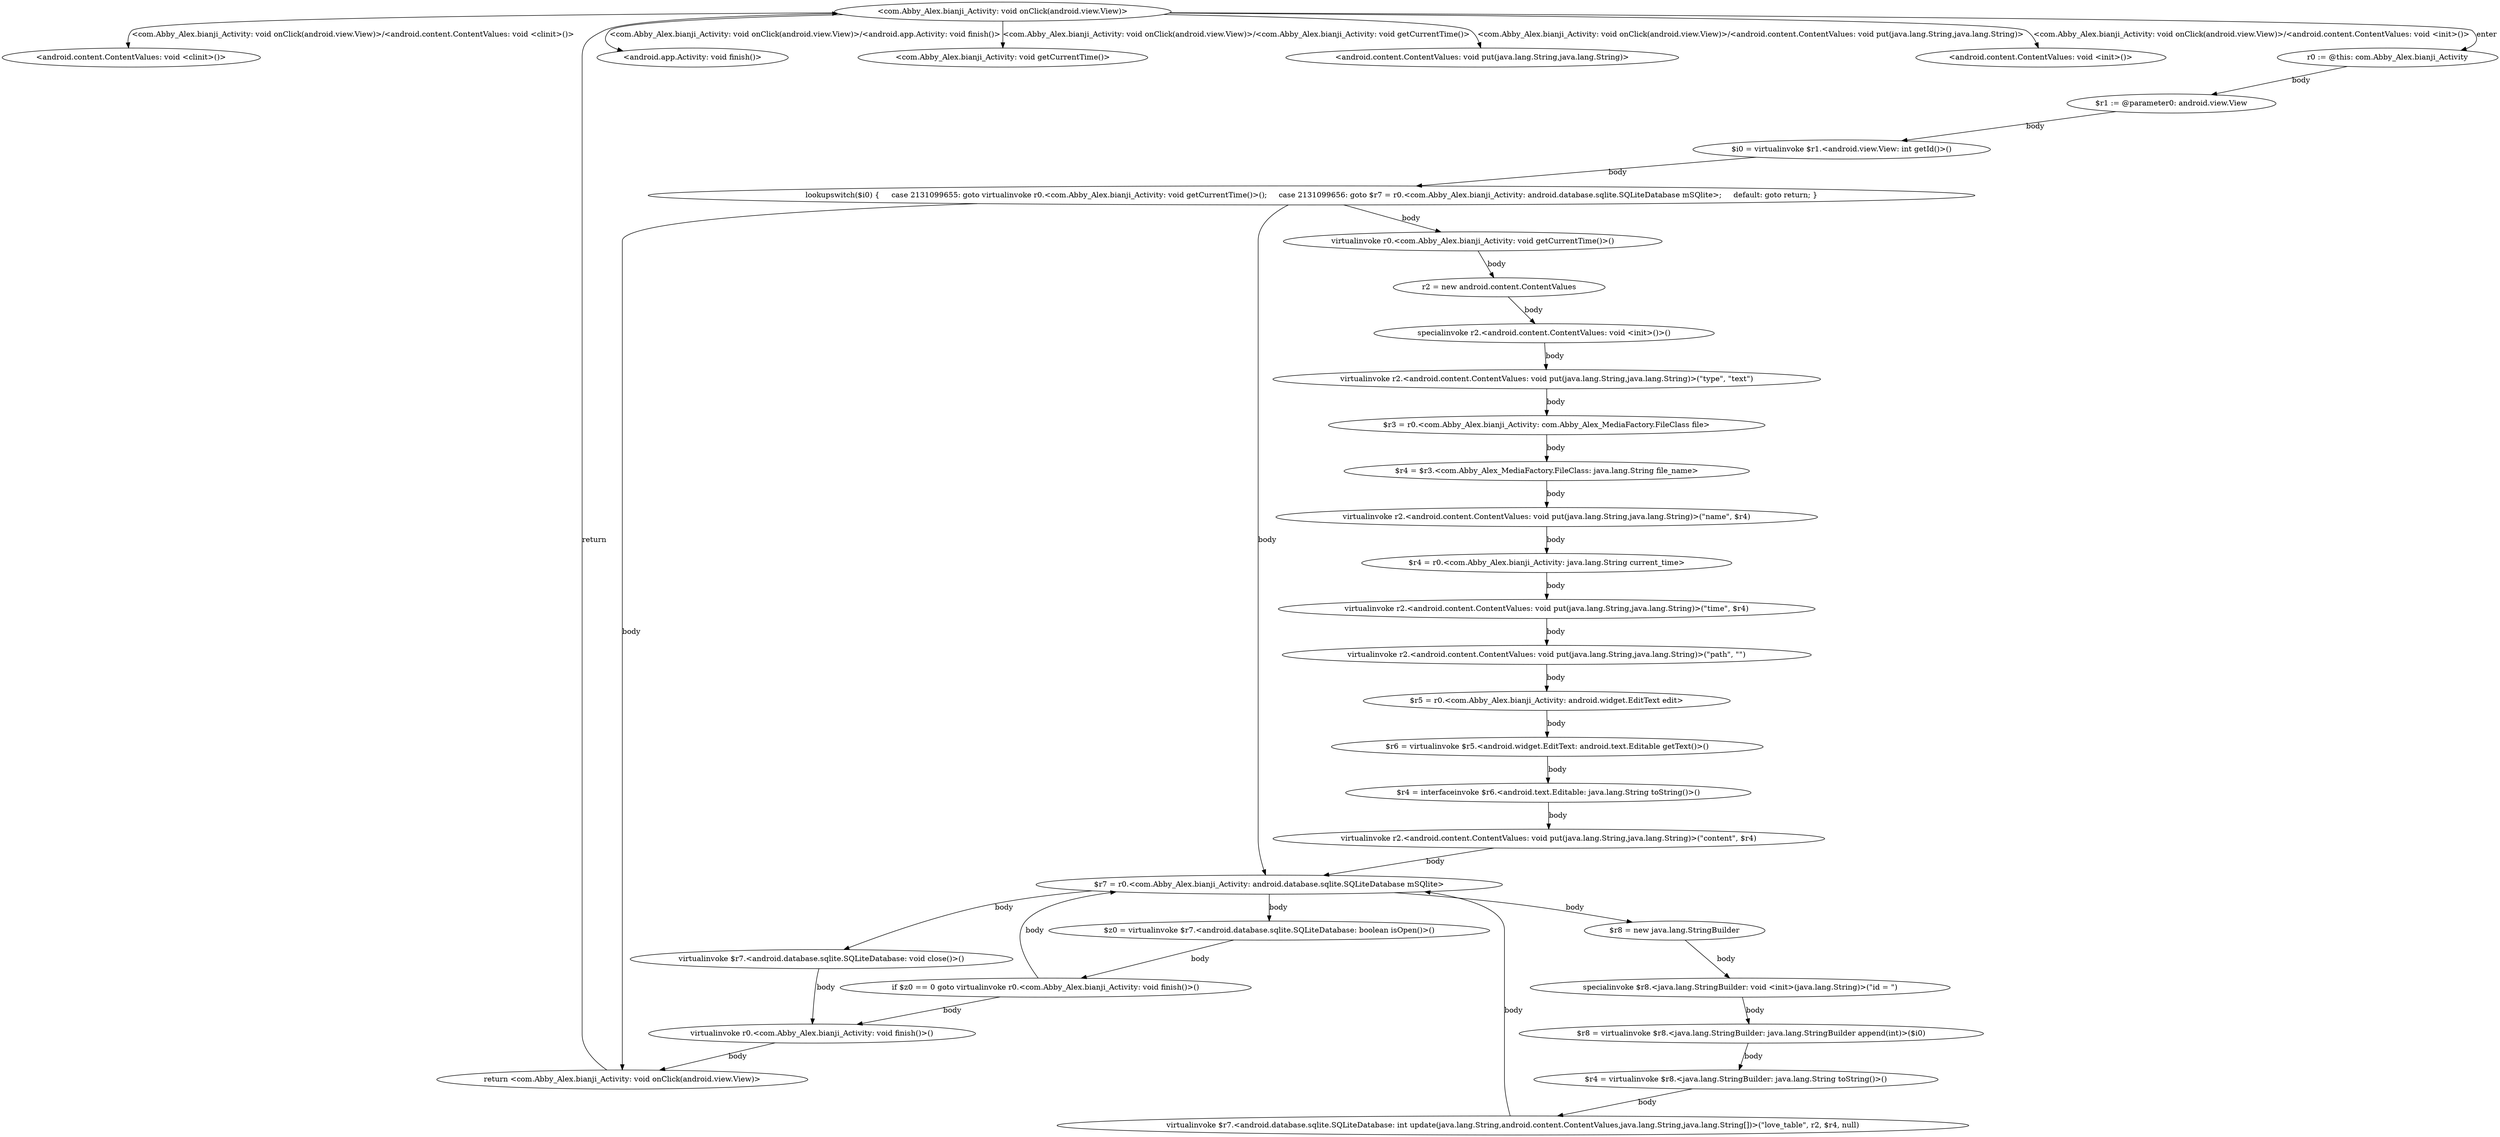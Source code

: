 digraph "<com.Abby_Alex.bianji_Activity: void onClick(android.view.View)> -" {
    "<com.Abby_Alex.bianji_Activity: void onClick(android.view.View)>";
    "<android.content.ContentValues: void <clinit>()>";
    "<com.Abby_Alex.bianji_Activity: void onClick(android.view.View)>"->"<android.content.ContentValues: void <clinit>()>" [label="<com.Abby_Alex.bianji_Activity: void onClick(android.view.View)>/<android.content.ContentValues: void <clinit>()>",];
    "r0 := @this: com.Abby_Alex.bianji_Activity";
    "<com.Abby_Alex.bianji_Activity: void onClick(android.view.View)>"->"r0 := @this: com.Abby_Alex.bianji_Activity" [label="enter",];
    "$r1 := @parameter0: android.view.View";
    "r0 := @this: com.Abby_Alex.bianji_Activity"->"$r1 := @parameter0: android.view.View" [label="body",];
    "$i0 = virtualinvoke $r1.<android.view.View: int getId()>()";
    "$r1 := @parameter0: android.view.View"->"$i0 = virtualinvoke $r1.<android.view.View: int getId()>()" [label="body",];
    "lookupswitch($i0) {     case 2131099655: goto virtualinvoke r0.<com.Abby_Alex.bianji_Activity: void getCurrentTime()>();     case 2131099656: goto $r7 = r0.<com.Abby_Alex.bianji_Activity: android.database.sqlite.SQLiteDatabase mSQlite>;     default: goto return; }";
    "$i0 = virtualinvoke $r1.<android.view.View: int getId()>()"->"lookupswitch($i0) {     case 2131099655: goto virtualinvoke r0.<com.Abby_Alex.bianji_Activity: void getCurrentTime()>();     case 2131099656: goto $r7 = r0.<com.Abby_Alex.bianji_Activity: android.database.sqlite.SQLiteDatabase mSQlite>;     default: goto return; }" [label="body",];
    "virtualinvoke r0.<com.Abby_Alex.bianji_Activity: void getCurrentTime()>()";
    "lookupswitch($i0) {     case 2131099655: goto virtualinvoke r0.<com.Abby_Alex.bianji_Activity: void getCurrentTime()>();     case 2131099656: goto $r7 = r0.<com.Abby_Alex.bianji_Activity: android.database.sqlite.SQLiteDatabase mSQlite>;     default: goto return; }"->"virtualinvoke r0.<com.Abby_Alex.bianji_Activity: void getCurrentTime()>()" [label="body",];
    "r2 = new android.content.ContentValues";
    "virtualinvoke r0.<com.Abby_Alex.bianji_Activity: void getCurrentTime()>()"->"r2 = new android.content.ContentValues" [label="body",];
    "specialinvoke r2.<android.content.ContentValues: void <init>()>()";
    "r2 = new android.content.ContentValues"->"specialinvoke r2.<android.content.ContentValues: void <init>()>()" [label="body",];
    "virtualinvoke r2.<android.content.ContentValues: void put(java.lang.String,java.lang.String)>(\"type\", \"text\")";
    "specialinvoke r2.<android.content.ContentValues: void <init>()>()"->"virtualinvoke r2.<android.content.ContentValues: void put(java.lang.String,java.lang.String)>(\"type\", \"text\")" [label="body",];
    "$r3 = r0.<com.Abby_Alex.bianji_Activity: com.Abby_Alex_MediaFactory.FileClass file>";
    "virtualinvoke r2.<android.content.ContentValues: void put(java.lang.String,java.lang.String)>(\"type\", \"text\")"->"$r3 = r0.<com.Abby_Alex.bianji_Activity: com.Abby_Alex_MediaFactory.FileClass file>" [label="body",];
    "$r4 = $r3.<com.Abby_Alex_MediaFactory.FileClass: java.lang.String file_name>";
    "$r3 = r0.<com.Abby_Alex.bianji_Activity: com.Abby_Alex_MediaFactory.FileClass file>"->"$r4 = $r3.<com.Abby_Alex_MediaFactory.FileClass: java.lang.String file_name>" [label="body",];
    "virtualinvoke r2.<android.content.ContentValues: void put(java.lang.String,java.lang.String)>(\"name\", $r4)";
    "$r4 = $r3.<com.Abby_Alex_MediaFactory.FileClass: java.lang.String file_name>"->"virtualinvoke r2.<android.content.ContentValues: void put(java.lang.String,java.lang.String)>(\"name\", $r4)" [label="body",];
    "$r4 = r0.<com.Abby_Alex.bianji_Activity: java.lang.String current_time>";
    "virtualinvoke r2.<android.content.ContentValues: void put(java.lang.String,java.lang.String)>(\"name\", $r4)"->"$r4 = r0.<com.Abby_Alex.bianji_Activity: java.lang.String current_time>" [label="body",];
    "virtualinvoke r2.<android.content.ContentValues: void put(java.lang.String,java.lang.String)>(\"time\", $r4)";
    "$r4 = r0.<com.Abby_Alex.bianji_Activity: java.lang.String current_time>"->"virtualinvoke r2.<android.content.ContentValues: void put(java.lang.String,java.lang.String)>(\"time\", $r4)" [label="body",];
    "virtualinvoke r2.<android.content.ContentValues: void put(java.lang.String,java.lang.String)>(\"path\", \"\")";
    "virtualinvoke r2.<android.content.ContentValues: void put(java.lang.String,java.lang.String)>(\"time\", $r4)"->"virtualinvoke r2.<android.content.ContentValues: void put(java.lang.String,java.lang.String)>(\"path\", \"\")" [label="body",];
    "$r5 = r0.<com.Abby_Alex.bianji_Activity: android.widget.EditText edit>";
    "virtualinvoke r2.<android.content.ContentValues: void put(java.lang.String,java.lang.String)>(\"path\", \"\")"->"$r5 = r0.<com.Abby_Alex.bianji_Activity: android.widget.EditText edit>" [label="body",];
    "$r6 = virtualinvoke $r5.<android.widget.EditText: android.text.Editable getText()>()";
    "$r5 = r0.<com.Abby_Alex.bianji_Activity: android.widget.EditText edit>"->"$r6 = virtualinvoke $r5.<android.widget.EditText: android.text.Editable getText()>()" [label="body",];
    "$r4 = interfaceinvoke $r6.<android.text.Editable: java.lang.String toString()>()";
    "$r6 = virtualinvoke $r5.<android.widget.EditText: android.text.Editable getText()>()"->"$r4 = interfaceinvoke $r6.<android.text.Editable: java.lang.String toString()>()" [label="body",];
    "virtualinvoke r2.<android.content.ContentValues: void put(java.lang.String,java.lang.String)>(\"content\", $r4)";
    "$r4 = interfaceinvoke $r6.<android.text.Editable: java.lang.String toString()>()"->"virtualinvoke r2.<android.content.ContentValues: void put(java.lang.String,java.lang.String)>(\"content\", $r4)" [label="body",];
    "$r7 = r0.<com.Abby_Alex.bianji_Activity: android.database.sqlite.SQLiteDatabase mSQlite>";
    "virtualinvoke r2.<android.content.ContentValues: void put(java.lang.String,java.lang.String)>(\"content\", $r4)"->"$r7 = r0.<com.Abby_Alex.bianji_Activity: android.database.sqlite.SQLiteDatabase mSQlite>" [label="body",];
    "$r8 = new java.lang.StringBuilder";
    "$r7 = r0.<com.Abby_Alex.bianji_Activity: android.database.sqlite.SQLiteDatabase mSQlite>"->"$r8 = new java.lang.StringBuilder" [label="body",];
    "specialinvoke $r8.<java.lang.StringBuilder: void <init>(java.lang.String)>(\"id = \")";
    "$r8 = new java.lang.StringBuilder"->"specialinvoke $r8.<java.lang.StringBuilder: void <init>(java.lang.String)>(\"id = \")" [label="body",];
    "$r8 = virtualinvoke $r8.<java.lang.StringBuilder: java.lang.StringBuilder append(int)>($i0)";
    "specialinvoke $r8.<java.lang.StringBuilder: void <init>(java.lang.String)>(\"id = \")"->"$r8 = virtualinvoke $r8.<java.lang.StringBuilder: java.lang.StringBuilder append(int)>($i0)" [label="body",];
    "$r4 = virtualinvoke $r8.<java.lang.StringBuilder: java.lang.String toString()>()";
    "$r8 = virtualinvoke $r8.<java.lang.StringBuilder: java.lang.StringBuilder append(int)>($i0)"->"$r4 = virtualinvoke $r8.<java.lang.StringBuilder: java.lang.String toString()>()" [label="body",];
    "virtualinvoke $r7.<android.database.sqlite.SQLiteDatabase: int update(java.lang.String,android.content.ContentValues,java.lang.String,java.lang.String[])>(\"love_table\", r2, $r4, null)";
    "$r4 = virtualinvoke $r8.<java.lang.StringBuilder: java.lang.String toString()>()"->"virtualinvoke $r7.<android.database.sqlite.SQLiteDatabase: int update(java.lang.String,android.content.ContentValues,java.lang.String,java.lang.String[])>(\"love_table\", r2, $r4, null)" [label="body",];
    "virtualinvoke $r7.<android.database.sqlite.SQLiteDatabase: int update(java.lang.String,android.content.ContentValues,java.lang.String,java.lang.String[])>(\"love_table\", r2, $r4, null)"->"$r7 = r0.<com.Abby_Alex.bianji_Activity: android.database.sqlite.SQLiteDatabase mSQlite>" [label="body",];
    "virtualinvoke $r7.<android.database.sqlite.SQLiteDatabase: void close()>()";
    "$r7 = r0.<com.Abby_Alex.bianji_Activity: android.database.sqlite.SQLiteDatabase mSQlite>"->"virtualinvoke $r7.<android.database.sqlite.SQLiteDatabase: void close()>()" [label="body",];
    "virtualinvoke r0.<com.Abby_Alex.bianji_Activity: void finish()>()";
    "virtualinvoke $r7.<android.database.sqlite.SQLiteDatabase: void close()>()"->"virtualinvoke r0.<com.Abby_Alex.bianji_Activity: void finish()>()" [label="body",];
    "return <com.Abby_Alex.bianji_Activity: void onClick(android.view.View)>";
    "virtualinvoke r0.<com.Abby_Alex.bianji_Activity: void finish()>()"->"return <com.Abby_Alex.bianji_Activity: void onClick(android.view.View)>" [label="body",];
    "return <com.Abby_Alex.bianji_Activity: void onClick(android.view.View)>"->"<com.Abby_Alex.bianji_Activity: void onClick(android.view.View)>" [label="return",];
    "lookupswitch($i0) {     case 2131099655: goto virtualinvoke r0.<com.Abby_Alex.bianji_Activity: void getCurrentTime()>();     case 2131099656: goto $r7 = r0.<com.Abby_Alex.bianji_Activity: android.database.sqlite.SQLiteDatabase mSQlite>;     default: goto return; }"->"$r7 = r0.<com.Abby_Alex.bianji_Activity: android.database.sqlite.SQLiteDatabase mSQlite>" [label="body",];
    "$z0 = virtualinvoke $r7.<android.database.sqlite.SQLiteDatabase: boolean isOpen()>()";
    "$r7 = r0.<com.Abby_Alex.bianji_Activity: android.database.sqlite.SQLiteDatabase mSQlite>"->"$z0 = virtualinvoke $r7.<android.database.sqlite.SQLiteDatabase: boolean isOpen()>()" [label="body",];
    "if $z0 == 0 goto virtualinvoke r0.<com.Abby_Alex.bianji_Activity: void finish()>()";
    "$z0 = virtualinvoke $r7.<android.database.sqlite.SQLiteDatabase: boolean isOpen()>()"->"if $z0 == 0 goto virtualinvoke r0.<com.Abby_Alex.bianji_Activity: void finish()>()" [label="body",];
    "if $z0 == 0 goto virtualinvoke r0.<com.Abby_Alex.bianji_Activity: void finish()>()"->"$r7 = r0.<com.Abby_Alex.bianji_Activity: android.database.sqlite.SQLiteDatabase mSQlite>" [label="body",];
    "if $z0 == 0 goto virtualinvoke r0.<com.Abby_Alex.bianji_Activity: void finish()>()"->"virtualinvoke r0.<com.Abby_Alex.bianji_Activity: void finish()>()" [label="body",];
    "lookupswitch($i0) {     case 2131099655: goto virtualinvoke r0.<com.Abby_Alex.bianji_Activity: void getCurrentTime()>();     case 2131099656: goto $r7 = r0.<com.Abby_Alex.bianji_Activity: android.database.sqlite.SQLiteDatabase mSQlite>;     default: goto return; }"->"return <com.Abby_Alex.bianji_Activity: void onClick(android.view.View)>" [label="body",];
    "<android.app.Activity: void finish()>";
    "<com.Abby_Alex.bianji_Activity: void onClick(android.view.View)>"->"<android.app.Activity: void finish()>" [label="<com.Abby_Alex.bianji_Activity: void onClick(android.view.View)>/<android.app.Activity: void finish()>",];
    "<com.Abby_Alex.bianji_Activity: void getCurrentTime()>";
    "<com.Abby_Alex.bianji_Activity: void onClick(android.view.View)>"->"<com.Abby_Alex.bianji_Activity: void getCurrentTime()>" [label="<com.Abby_Alex.bianji_Activity: void onClick(android.view.View)>/<com.Abby_Alex.bianji_Activity: void getCurrentTime()>",];
    "<android.content.ContentValues: void put(java.lang.String,java.lang.String)>";
    "<com.Abby_Alex.bianji_Activity: void onClick(android.view.View)>"->"<android.content.ContentValues: void put(java.lang.String,java.lang.String)>" [label="<com.Abby_Alex.bianji_Activity: void onClick(android.view.View)>/<android.content.ContentValues: void put(java.lang.String,java.lang.String)>",];
    "<android.content.ContentValues: void <init>()>";
    "<com.Abby_Alex.bianji_Activity: void onClick(android.view.View)>"->"<android.content.ContentValues: void <init>()>" [label="<com.Abby_Alex.bianji_Activity: void onClick(android.view.View)>/<android.content.ContentValues: void <init>()>",];
}
